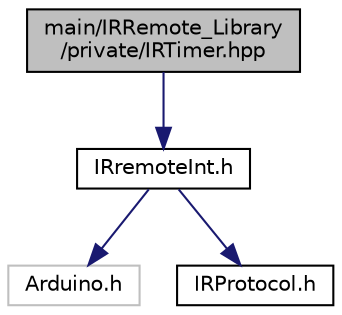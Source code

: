 digraph "main/IRRemote_Library/private/IRTimer.hpp"
{
 // LATEX_PDF_SIZE
  edge [fontname="Helvetica",fontsize="10",labelfontname="Helvetica",labelfontsize="10"];
  node [fontname="Helvetica",fontsize="10",shape=record];
  Node1 [label="main/IRRemote_Library\l/private/IRTimer.hpp",height=0.2,width=0.4,color="black", fillcolor="grey75", style="filled", fontcolor="black",tooltip="All timer specific definitions are contained in this file."];
  Node1 -> Node2 [color="midnightblue",fontsize="10",style="solid"];
  Node2 [label="IRremoteInt.h",height=0.2,width=0.4,color="black", fillcolor="white", style="filled",URL="$_i_rremote_int_8h.html",tooltip="Contains all declarations required for the interface to IRremote. Could not be named IRremote...."];
  Node2 -> Node3 [color="midnightblue",fontsize="10",style="solid"];
  Node3 [label="Arduino.h",height=0.2,width=0.4,color="grey75", fillcolor="white", style="filled",tooltip=" "];
  Node2 -> Node4 [color="midnightblue",fontsize="10",style="solid"];
  Node4 [label="IRProtocol.h",height=0.2,width=0.4,color="black", fillcolor="white", style="filled",URL="$_i_r_protocol_8h.html",tooltip="Common declarations for receiving and sending."];
}
